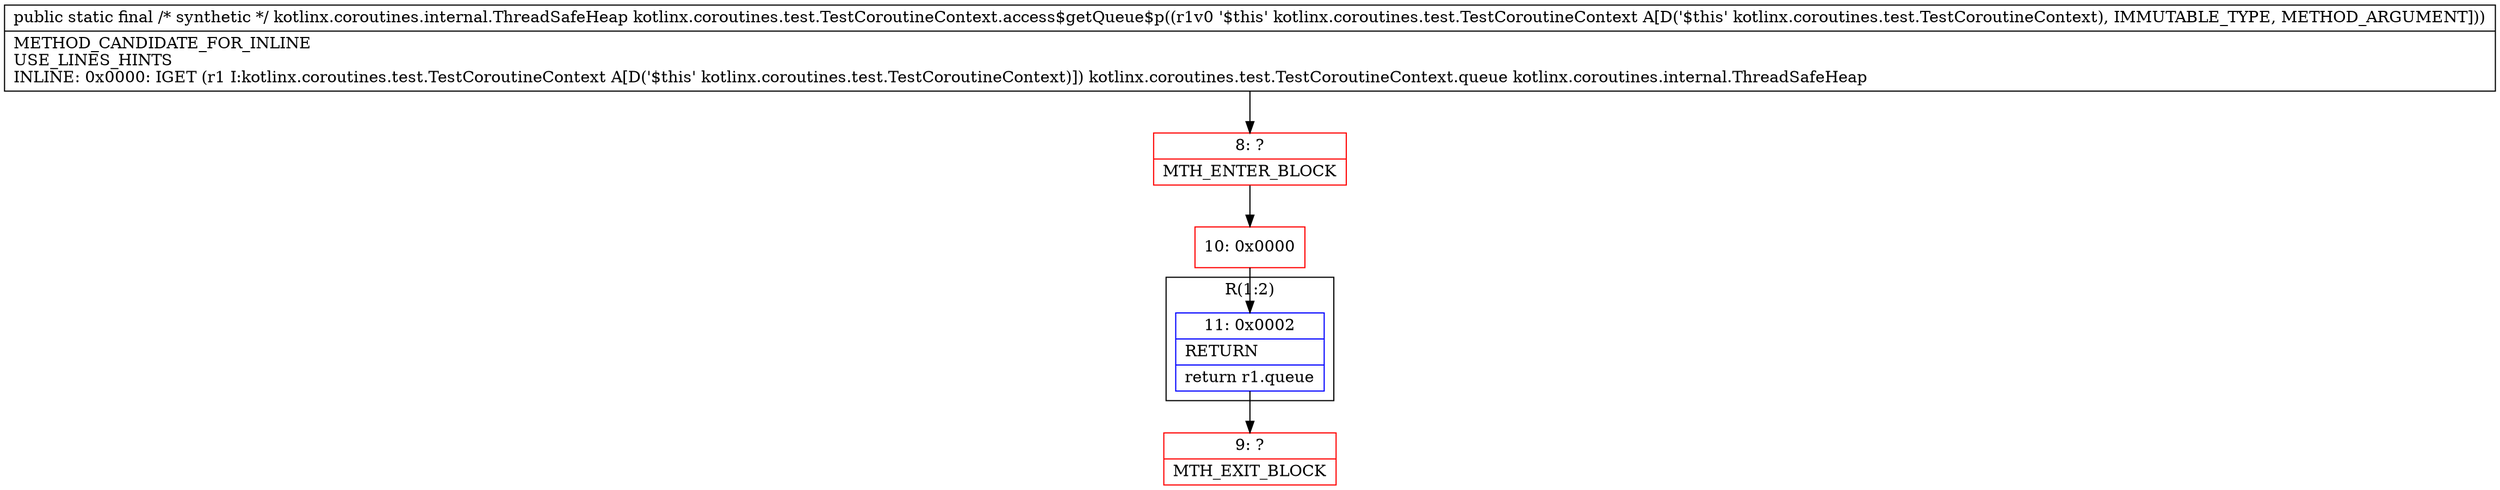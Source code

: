 digraph "CFG forkotlinx.coroutines.test.TestCoroutineContext.access$getQueue$p(Lkotlinx\/coroutines\/test\/TestCoroutineContext;)Lkotlinx\/coroutines\/internal\/ThreadSafeHeap;" {
subgraph cluster_Region_814061179 {
label = "R(1:2)";
node [shape=record,color=blue];
Node_11 [shape=record,label="{11\:\ 0x0002|RETURN\l|return r1.queue\l}"];
}
Node_8 [shape=record,color=red,label="{8\:\ ?|MTH_ENTER_BLOCK\l}"];
Node_10 [shape=record,color=red,label="{10\:\ 0x0000}"];
Node_9 [shape=record,color=red,label="{9\:\ ?|MTH_EXIT_BLOCK\l}"];
MethodNode[shape=record,label="{public static final \/* synthetic *\/ kotlinx.coroutines.internal.ThreadSafeHeap kotlinx.coroutines.test.TestCoroutineContext.access$getQueue$p((r1v0 '$this' kotlinx.coroutines.test.TestCoroutineContext A[D('$this' kotlinx.coroutines.test.TestCoroutineContext), IMMUTABLE_TYPE, METHOD_ARGUMENT]))  | METHOD_CANDIDATE_FOR_INLINE\lUSE_LINES_HINTS\lINLINE: 0x0000: IGET  (r1 I:kotlinx.coroutines.test.TestCoroutineContext A[D('$this' kotlinx.coroutines.test.TestCoroutineContext)]) kotlinx.coroutines.test.TestCoroutineContext.queue kotlinx.coroutines.internal.ThreadSafeHeap\l}"];
MethodNode -> Node_8;Node_11 -> Node_9;
Node_8 -> Node_10;
Node_10 -> Node_11;
}

